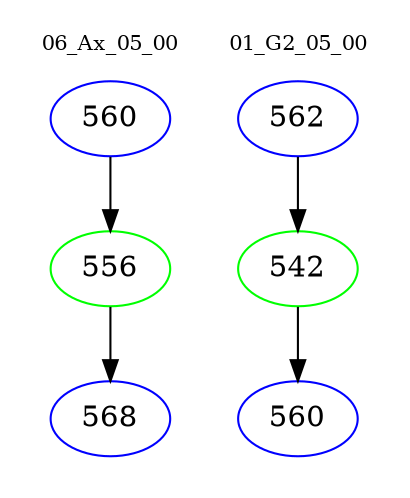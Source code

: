 digraph{
subgraph cluster_0 {
color = white
label = "06_Ax_05_00";
fontsize=10;
T0_560 [label="560", color="blue"]
T0_560 -> T0_556 [color="black"]
T0_556 [label="556", color="green"]
T0_556 -> T0_568 [color="black"]
T0_568 [label="568", color="blue"]
}
subgraph cluster_1 {
color = white
label = "01_G2_05_00";
fontsize=10;
T1_562 [label="562", color="blue"]
T1_562 -> T1_542 [color="black"]
T1_542 [label="542", color="green"]
T1_542 -> T1_560 [color="black"]
T1_560 [label="560", color="blue"]
}
}
